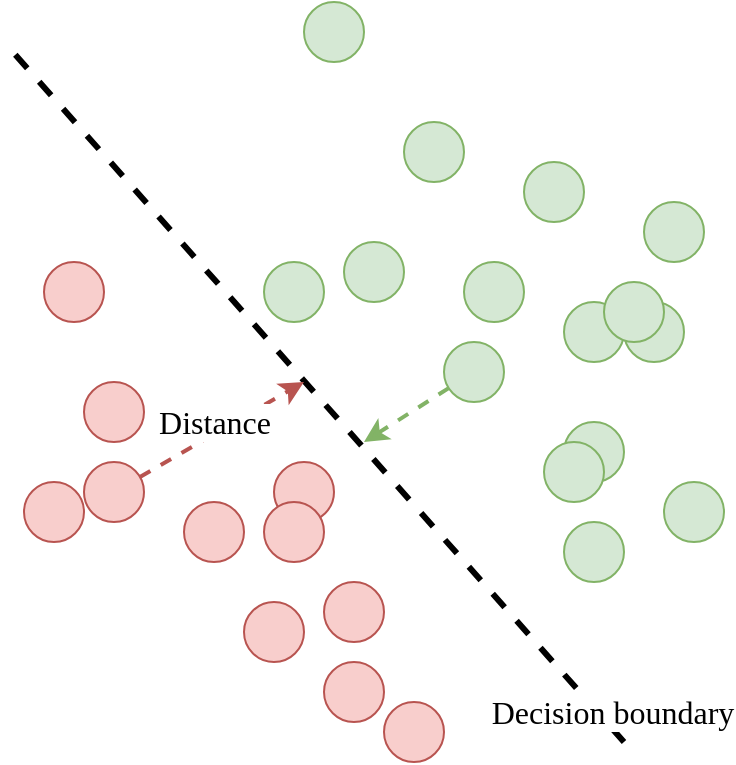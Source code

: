 <mxfile version="20.1.1" type="github">
  <diagram id="6FBU3fcOFqObT5sQe1eI" name="Page-1">
    <mxGraphModel dx="1102" dy="613" grid="1" gridSize="10" guides="1" tooltips="1" connect="1" arrows="1" fold="1" page="1" pageScale="1" pageWidth="850" pageHeight="1100" math="0" shadow="0">
      <root>
        <mxCell id="0" />
        <mxCell id="1" parent="0" />
        <mxCell id="Ttf5wYy2FAOQsfsKEQpY-1" value="" style="ellipse;whiteSpace=wrap;html=1;aspect=fixed;fillColor=#f8cecc;strokeColor=#b85450;" vertex="1" parent="1">
          <mxGeometry x="380" y="330" width="30" height="30" as="geometry" />
        </mxCell>
        <mxCell id="Ttf5wYy2FAOQsfsKEQpY-2" value="" style="ellipse;whiteSpace=wrap;html=1;aspect=fixed;fillColor=#f8cecc;strokeColor=#b85450;" vertex="1" parent="1">
          <mxGeometry x="425" y="310" width="30" height="30" as="geometry" />
        </mxCell>
        <mxCell id="Ttf5wYy2FAOQsfsKEQpY-3" value="" style="ellipse;whiteSpace=wrap;html=1;aspect=fixed;fillColor=#f8cecc;strokeColor=#b85450;" vertex="1" parent="1">
          <mxGeometry x="450" y="410" width="30" height="30" as="geometry" />
        </mxCell>
        <mxCell id="Ttf5wYy2FAOQsfsKEQpY-4" value="" style="ellipse;whiteSpace=wrap;html=1;aspect=fixed;fillColor=#f8cecc;strokeColor=#b85450;" vertex="1" parent="1">
          <mxGeometry x="310" y="210" width="30" height="30" as="geometry" />
        </mxCell>
        <mxCell id="Ttf5wYy2FAOQsfsKEQpY-5" value="" style="ellipse;whiteSpace=wrap;html=1;aspect=fixed;fillColor=#f8cecc;strokeColor=#b85450;" vertex="1" parent="1">
          <mxGeometry x="300" y="320" width="30" height="30" as="geometry" />
        </mxCell>
        <mxCell id="Ttf5wYy2FAOQsfsKEQpY-6" value="" style="ellipse;whiteSpace=wrap;html=1;aspect=fixed;fillColor=#f8cecc;strokeColor=#b85450;" vertex="1" parent="1">
          <mxGeometry x="420" y="330" width="30" height="30" as="geometry" />
        </mxCell>
        <mxCell id="Ttf5wYy2FAOQsfsKEQpY-7" value="" style="ellipse;whiteSpace=wrap;html=1;aspect=fixed;fillColor=#f8cecc;strokeColor=#b85450;" vertex="1" parent="1">
          <mxGeometry x="330" y="270" width="30" height="30" as="geometry" />
        </mxCell>
        <mxCell id="Ttf5wYy2FAOQsfsKEQpY-8" value="" style="ellipse;whiteSpace=wrap;html=1;aspect=fixed;fillColor=#f8cecc;strokeColor=#b85450;" vertex="1" parent="1">
          <mxGeometry x="410" y="380" width="30" height="30" as="geometry" />
        </mxCell>
        <mxCell id="Ttf5wYy2FAOQsfsKEQpY-9" value="" style="ellipse;whiteSpace=wrap;html=1;aspect=fixed;fillColor=#f8cecc;strokeColor=#b85450;" vertex="1" parent="1">
          <mxGeometry x="450" y="370" width="30" height="30" as="geometry" />
        </mxCell>
        <mxCell id="Ttf5wYy2FAOQsfsKEQpY-10" value="" style="ellipse;whiteSpace=wrap;html=1;aspect=fixed;fillColor=#f8cecc;strokeColor=#b85450;" vertex="1" parent="1">
          <mxGeometry x="330" y="310" width="30" height="30" as="geometry" />
        </mxCell>
        <mxCell id="Ttf5wYy2FAOQsfsKEQpY-11" value="" style="ellipse;whiteSpace=wrap;html=1;aspect=fixed;fillColor=#f8cecc;strokeColor=#b85450;" vertex="1" parent="1">
          <mxGeometry x="480" y="430" width="30" height="30" as="geometry" />
        </mxCell>
        <mxCell id="Ttf5wYy2FAOQsfsKEQpY-12" value="" style="ellipse;whiteSpace=wrap;html=1;aspect=fixed;fillColor=#d5e8d4;strokeColor=#82b366;" vertex="1" parent="1">
          <mxGeometry x="460" y="200" width="30" height="30" as="geometry" />
        </mxCell>
        <mxCell id="Ttf5wYy2FAOQsfsKEQpY-13" value="" style="ellipse;whiteSpace=wrap;html=1;aspect=fixed;fillColor=#d5e8d4;strokeColor=#82b366;" vertex="1" parent="1">
          <mxGeometry x="550" y="160" width="30" height="30" as="geometry" />
        </mxCell>
        <mxCell id="Ttf5wYy2FAOQsfsKEQpY-14" value="" style="ellipse;whiteSpace=wrap;html=1;aspect=fixed;fillColor=#d5e8d4;strokeColor=#82b366;" vertex="1" parent="1">
          <mxGeometry x="420" y="210" width="30" height="30" as="geometry" />
        </mxCell>
        <mxCell id="Ttf5wYy2FAOQsfsKEQpY-15" value="" style="ellipse;whiteSpace=wrap;html=1;aspect=fixed;fillColor=#d5e8d4;strokeColor=#82b366;" vertex="1" parent="1">
          <mxGeometry x="510" y="250" width="30" height="30" as="geometry" />
        </mxCell>
        <mxCell id="Ttf5wYy2FAOQsfsKEQpY-16" value="" style="ellipse;whiteSpace=wrap;html=1;aspect=fixed;fillColor=#d5e8d4;strokeColor=#82b366;" vertex="1" parent="1">
          <mxGeometry x="600" y="230" width="30" height="30" as="geometry" />
        </mxCell>
        <mxCell id="Ttf5wYy2FAOQsfsKEQpY-17" value="" style="ellipse;whiteSpace=wrap;html=1;aspect=fixed;fillColor=#d5e8d4;strokeColor=#82b366;" vertex="1" parent="1">
          <mxGeometry x="520" y="210" width="30" height="30" as="geometry" />
        </mxCell>
        <mxCell id="Ttf5wYy2FAOQsfsKEQpY-18" value="" style="ellipse;whiteSpace=wrap;html=1;aspect=fixed;fillColor=#d5e8d4;strokeColor=#82b366;" vertex="1" parent="1">
          <mxGeometry x="570" y="290" width="30" height="30" as="geometry" />
        </mxCell>
        <mxCell id="Ttf5wYy2FAOQsfsKEQpY-19" value="" style="ellipse;whiteSpace=wrap;html=1;aspect=fixed;fillColor=#d5e8d4;strokeColor=#82b366;" vertex="1" parent="1">
          <mxGeometry x="610" y="180" width="30" height="30" as="geometry" />
        </mxCell>
        <mxCell id="Ttf5wYy2FAOQsfsKEQpY-20" value="" style="ellipse;whiteSpace=wrap;html=1;aspect=fixed;fillColor=#d5e8d4;strokeColor=#82b366;" vertex="1" parent="1">
          <mxGeometry x="490" y="140" width="30" height="30" as="geometry" />
        </mxCell>
        <mxCell id="Ttf5wYy2FAOQsfsKEQpY-21" value="" style="ellipse;whiteSpace=wrap;html=1;aspect=fixed;fillColor=#d5e8d4;strokeColor=#82b366;" vertex="1" parent="1">
          <mxGeometry x="570" y="340" width="30" height="30" as="geometry" />
        </mxCell>
        <mxCell id="Ttf5wYy2FAOQsfsKEQpY-22" value="" style="ellipse;whiteSpace=wrap;html=1;aspect=fixed;fillColor=#d5e8d4;strokeColor=#82b366;" vertex="1" parent="1">
          <mxGeometry x="560" y="300" width="30" height="30" as="geometry" />
        </mxCell>
        <mxCell id="Ttf5wYy2FAOQsfsKEQpY-23" value="" style="ellipse;whiteSpace=wrap;html=1;aspect=fixed;fillColor=#d5e8d4;strokeColor=#82b366;" vertex="1" parent="1">
          <mxGeometry x="620" y="320" width="30" height="30" as="geometry" />
        </mxCell>
        <mxCell id="Ttf5wYy2FAOQsfsKEQpY-24" value="" style="ellipse;whiteSpace=wrap;html=1;aspect=fixed;fillColor=#d5e8d4;strokeColor=#82b366;" vertex="1" parent="1">
          <mxGeometry x="570" y="230" width="30" height="30" as="geometry" />
        </mxCell>
        <mxCell id="Ttf5wYy2FAOQsfsKEQpY-25" value="" style="ellipse;whiteSpace=wrap;html=1;aspect=fixed;fillColor=#d5e8d4;strokeColor=#82b366;" vertex="1" parent="1">
          <mxGeometry x="590" y="220" width="30" height="30" as="geometry" />
        </mxCell>
        <mxCell id="Ttf5wYy2FAOQsfsKEQpY-26" value="" style="ellipse;whiteSpace=wrap;html=1;aspect=fixed;fillColor=#d5e8d4;strokeColor=#82b366;" vertex="1" parent="1">
          <mxGeometry x="440" y="80" width="30" height="30" as="geometry" />
        </mxCell>
        <mxCell id="Ttf5wYy2FAOQsfsKEQpY-28" value="" style="endArrow=none;dashed=1;html=1;rounded=0;strokeWidth=3;" edge="1" parent="1">
          <mxGeometry width="50" height="50" relative="1" as="geometry">
            <mxPoint x="600" y="450" as="sourcePoint" />
            <mxPoint x="290" y="100" as="targetPoint" />
          </mxGeometry>
        </mxCell>
        <mxCell id="Ttf5wYy2FAOQsfsKEQpY-29" value="&lt;font style=&quot;font-size: 16px;&quot; face=&quot;Times New Roman&quot;&gt;Decision boundary&lt;/font&gt;" style="edgeLabel;html=1;align=center;verticalAlign=middle;resizable=0;points=[];" vertex="1" connectable="0" parent="Ttf5wYy2FAOQsfsKEQpY-28">
          <mxGeometry x="-0.929" y="-5" relative="1" as="geometry">
            <mxPoint x="1" as="offset" />
          </mxGeometry>
        </mxCell>
        <mxCell id="Ttf5wYy2FAOQsfsKEQpY-31" value="" style="endArrow=classic;html=1;rounded=0;strokeWidth=2;fillColor=#f8cecc;strokeColor=#b85450;dashed=1;fontFamily=Times New Roman;fontSize=19;" edge="1" parent="1" source="Ttf5wYy2FAOQsfsKEQpY-10">
          <mxGeometry width="50" height="50" relative="1" as="geometry">
            <mxPoint x="370" y="320" as="sourcePoint" />
            <mxPoint x="440" y="270" as="targetPoint" />
          </mxGeometry>
        </mxCell>
        <mxCell id="Ttf5wYy2FAOQsfsKEQpY-35" value="&lt;font style=&quot;font-size: 16px;&quot; face=&quot;Times New Roman&quot;&gt;Distance&lt;/font&gt;" style="edgeLabel;html=1;align=center;verticalAlign=middle;resizable=0;points=[];" vertex="1" connectable="0" parent="Ttf5wYy2FAOQsfsKEQpY-31">
          <mxGeometry x="-0.428" y="1" relative="1" as="geometry">
            <mxPoint x="14" y="-13" as="offset" />
          </mxGeometry>
        </mxCell>
        <mxCell id="Ttf5wYy2FAOQsfsKEQpY-34" value="" style="endArrow=classic;html=1;rounded=0;strokeWidth=2;fillColor=#d5e8d4;strokeColor=#82b366;dashed=1;" edge="1" parent="1" source="Ttf5wYy2FAOQsfsKEQpY-15">
          <mxGeometry width="50" height="50" relative="1" as="geometry">
            <mxPoint x="510.004" y="268.421" as="sourcePoint" />
            <mxPoint x="470" y="300" as="targetPoint" />
          </mxGeometry>
        </mxCell>
      </root>
    </mxGraphModel>
  </diagram>
</mxfile>
